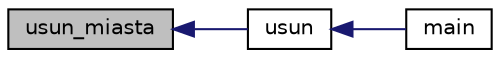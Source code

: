 digraph "usun_miasta"
{
  edge [fontname="Helvetica",fontsize="10",labelfontname="Helvetica",labelfontsize="10"];
  node [fontname="Helvetica",fontsize="10",shape=record];
  rankdir="LR";
  Node24 [label="usun_miasta",height=0.2,width=0.4,color="black", fillcolor="grey75", style="filled", fontcolor="black"];
  Node24 -> Node25 [dir="back",color="midnightblue",fontsize="10",style="solid",fontname="Helvetica"];
  Node25 [label="usun",height=0.2,width=0.4,color="black", fillcolor="white", style="filled",URL="$funkcje_8h.html#a1cce16b03fb2b1138609a546417fc7dd"];
  Node25 -> Node26 [dir="back",color="midnightblue",fontsize="10",style="solid",fontname="Helvetica"];
  Node26 [label="main",height=0.2,width=0.4,color="black", fillcolor="white", style="filled",URL="$_console_application1_8cpp.html#ab70e0563e49ae5efa9e43280907f91d7"];
}
